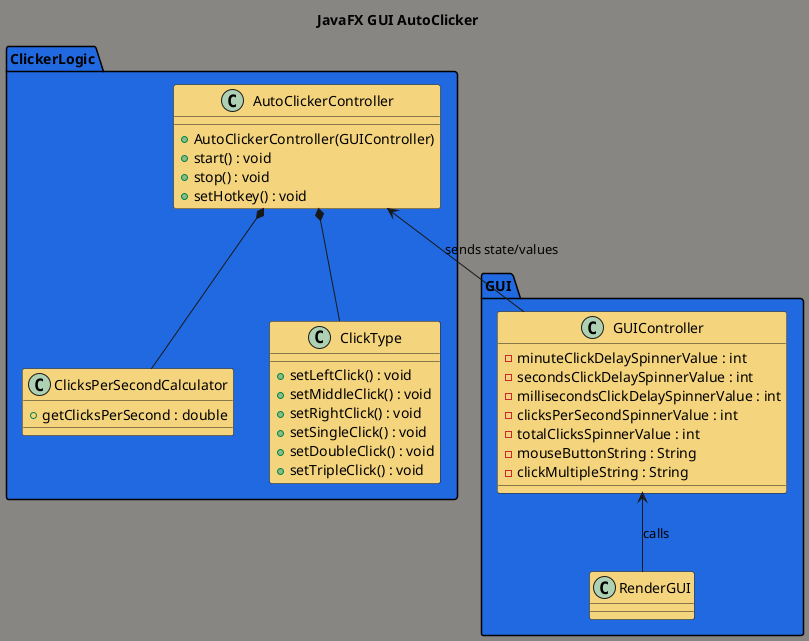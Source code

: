 @startuml
title JavaFX GUI AutoClicker

skinparam backgroundColor #878683

skinparam class {
    BackgroundColor #f4d47c
}

skinparam package {
    BackgroundColor #2069e0
}


package GUI {
    class GUIController {
        - minuteClickDelaySpinnerValue : int
        - secondsClickDelaySpinnerValue : int
        - millisecondsClickDelaySpinnerValue : int
        - clicksPerSecondSpinnerValue : int
        - totalClicksSpinnerValue : int
        - mouseButtonString : String
        - clickMultipleString : String
    }

    class RenderGUI {

    }


}


package ClickerLogic {
    class AutoClickerController {
        + AutoClickerController(GUIController)
        + start() : void
        + stop() : void
        + setHotkey() : void
    }

    class ClicksPerSecondCalculator {
        + getClicksPerSecond : double
    }

    class ClickType {
        + setLeftClick() : void
        + setMiddleClick() : void
        + setRightClick() : void
        + setSingleClick() : void
        + setDoubleClick() : void
        + setTripleClick() : void
    }
}

AutoClickerController *-- ClicksPerSecondCalculator
AutoClickerController *-- ClickType

GUIController <-- RenderGUI : calls

AutoClickerController <-- GUIController : sends state/values


@enduml
